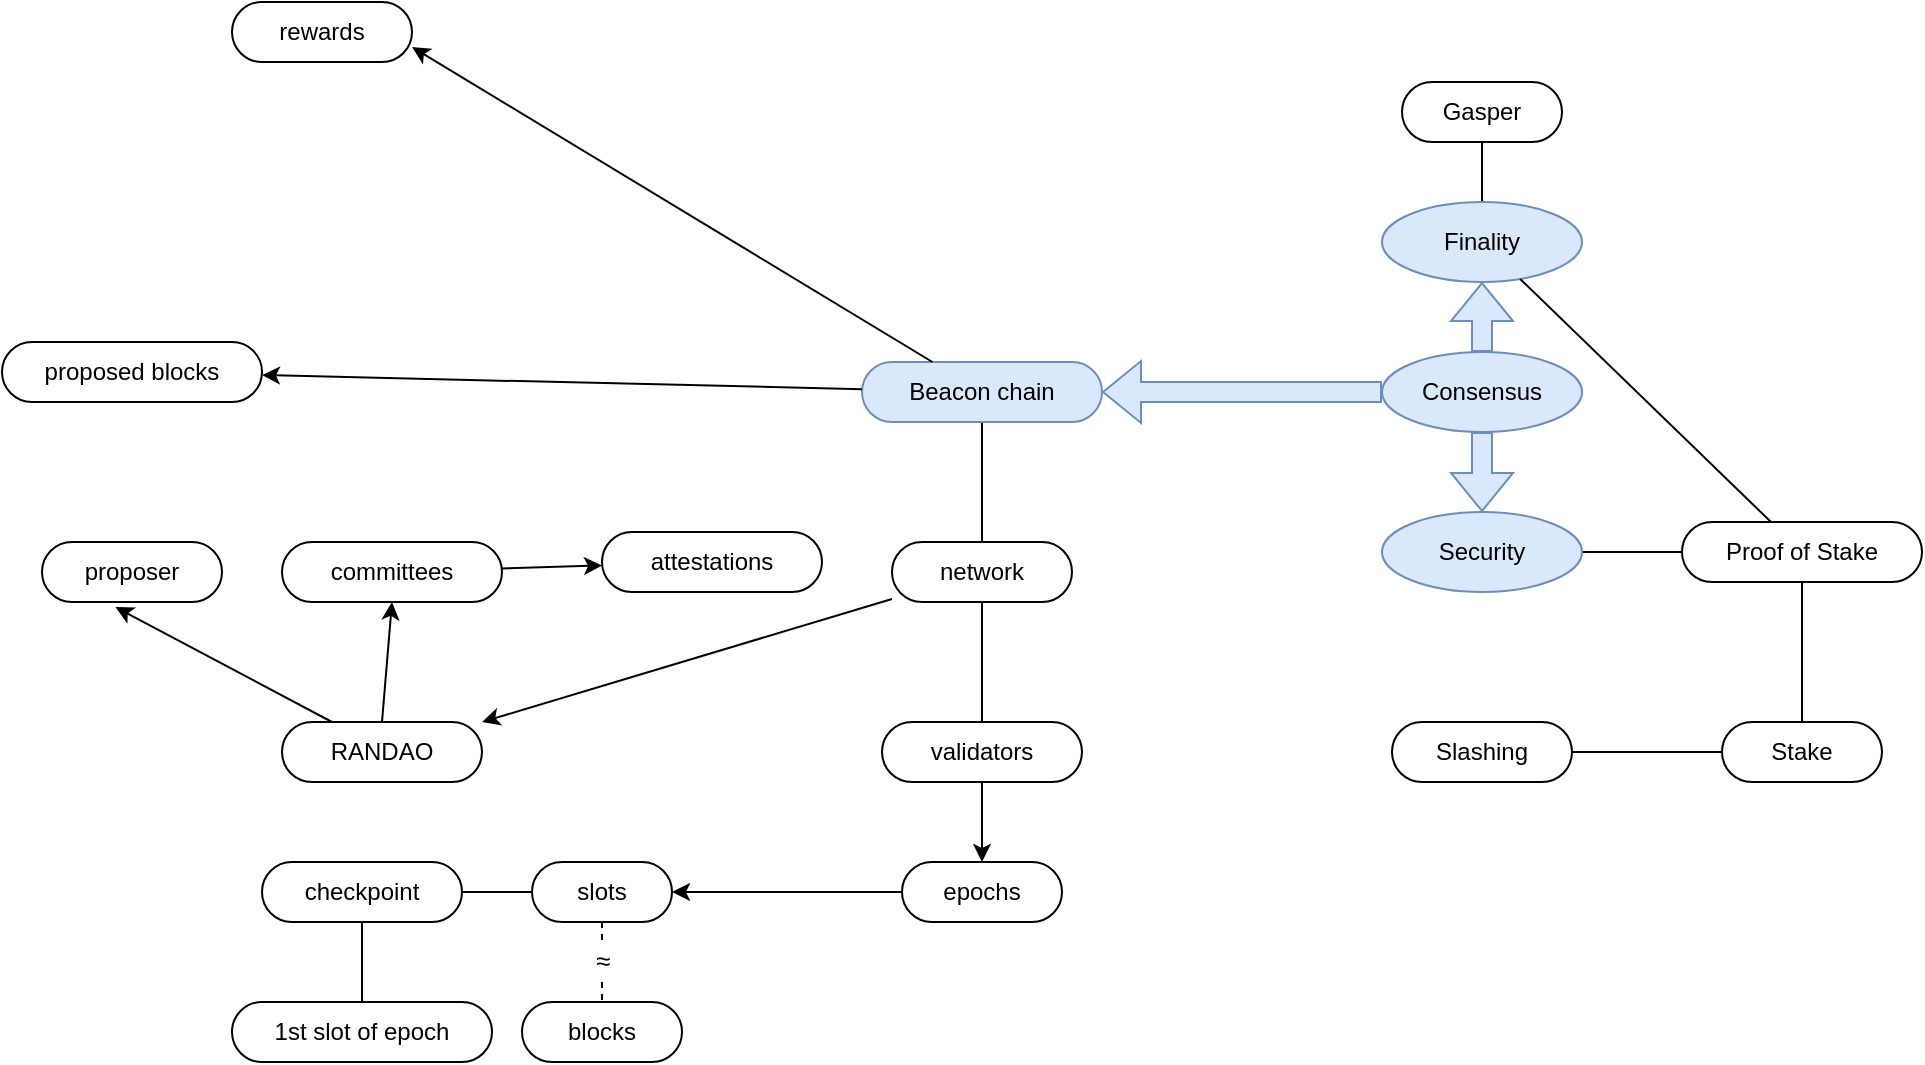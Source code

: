 <mxfile version="27.1.6">
  <diagram name="Página-1" id="a8hVuPVXtJO2H_gj8rDV">
    <mxGraphModel dx="2133" dy="1842" grid="1" gridSize="10" guides="1" tooltips="1" connect="1" arrows="1" fold="1" page="1" pageScale="1" pageWidth="827" pageHeight="1169" math="0" shadow="0">
      <root>
        <mxCell id="0" />
        <mxCell id="1" parent="0" />
        <mxCell id="e8TIdVvF_xzTd81R42CT-82" value="" style="rounded=0;orthogonalLoop=1;jettySize=auto;html=1;startArrow=none;endArrow=block;segment=10;sourcePerimeterSpacing=0;targetPerimeterSpacing=0;shape=flexArrow;fillColor=#dae8fc;strokeColor=#6c8ebf;" edge="1" parent="1" source="0aKGZR3EP1oLVy50rAR6-6" target="e8TIdVvF_xzTd81R42CT-81">
          <mxGeometry relative="1" as="geometry" />
        </mxCell>
        <mxCell id="e8TIdVvF_xzTd81R42CT-90" value="" style="rounded=0;orthogonalLoop=1;jettySize=auto;html=1;startArrow=none;endArrow=block;segment=10;sourcePerimeterSpacing=0;targetPerimeterSpacing=0;shape=flexArrow;fillColor=#dae8fc;strokeColor=#6c8ebf;" edge="1" parent="1" source="0aKGZR3EP1oLVy50rAR6-6" target="e8TIdVvF_xzTd81R42CT-89">
          <mxGeometry relative="1" as="geometry" />
        </mxCell>
        <mxCell id="0aKGZR3EP1oLVy50rAR6-6" value="Consensus" style="ellipse;whiteSpace=wrap;html=1;align=center;treeFolding=1;treeMoving=1;newEdgeStyle={&quot;edgeStyle&quot;:&quot;entityRelationEdgeStyle&quot;,&quot;startArrow&quot;:&quot;none&quot;,&quot;endArrow&quot;:&quot;none&quot;,&quot;segment&quot;:10,&quot;curved&quot;:1,&quot;sourcePerimeterSpacing&quot;:0,&quot;targetPerimeterSpacing&quot;:0};fillColor=#dae8fc;strokeColor=#6c8ebf;" parent="1" vertex="1">
          <mxGeometry x="420" y="35" width="100" height="40" as="geometry" />
        </mxCell>
        <mxCell id="0aKGZR3EP1oLVy50rAR6-16" value="" style="edgeStyle=entityRelationEdgeStyle;rounded=0;orthogonalLoop=1;jettySize=auto;html=1;startArrow=none;endArrow=none;segment=10;curved=1;sourcePerimeterSpacing=0;targetPerimeterSpacing=0;" parent="1" source="0aKGZR3EP1oLVy50rAR6-6" target="0aKGZR3EP1oLVy50rAR6-15" edge="1">
          <mxGeometry relative="1" as="geometry">
            <mxPoint x="270" y="180" as="sourcePoint" />
          </mxGeometry>
        </mxCell>
        <mxCell id="e8TIdVvF_xzTd81R42CT-59" value="" style="rounded=0;orthogonalLoop=1;jettySize=auto;html=1;startArrow=none;endArrow=classic;segment=10;sourcePerimeterSpacing=0;targetPerimeterSpacing=0;endFill=1;" edge="1" parent="1" source="e8TIdVvF_xzTd81R42CT-93" target="e8TIdVvF_xzTd81R42CT-58">
          <mxGeometry relative="1" as="geometry" />
        </mxCell>
        <mxCell id="e8TIdVvF_xzTd81R42CT-83" value="" style="rounded=0;orthogonalLoop=1;jettySize=auto;html=1;startArrow=block;endArrow=none;segment=10;sourcePerimeterSpacing=0;targetPerimeterSpacing=0;shape=flexArrow;startFill=0;fillColor=#dae8fc;strokeColor=#6c8ebf;" edge="1" parent="1" source="0aKGZR3EP1oLVy50rAR6-15" target="0aKGZR3EP1oLVy50rAR6-6">
          <mxGeometry relative="1" as="geometry" />
        </mxCell>
        <mxCell id="e8TIdVvF_xzTd81R42CT-94" value="" style="rounded=0;orthogonalLoop=1;jettySize=auto;html=1;startArrow=none;endArrow=none;segment=10;sourcePerimeterSpacing=0;targetPerimeterSpacing=0;" edge="1" parent="1" source="0aKGZR3EP1oLVy50rAR6-15" target="e8TIdVvF_xzTd81R42CT-93">
          <mxGeometry relative="1" as="geometry" />
        </mxCell>
        <mxCell id="0aKGZR3EP1oLVy50rAR6-15" value="Beacon chain" style="whiteSpace=wrap;html=1;rounded=1;arcSize=50;align=center;verticalAlign=middle;strokeWidth=1;autosize=1;spacing=4;treeFolding=1;treeMoving=1;newEdgeStyle={&quot;edgeStyle&quot;:&quot;entityRelationEdgeStyle&quot;,&quot;startArrow&quot;:&quot;none&quot;,&quot;endArrow&quot;:&quot;none&quot;,&quot;segment&quot;:10,&quot;curved&quot;:1,&quot;sourcePerimeterSpacing&quot;:0,&quot;targetPerimeterSpacing&quot;:0};fillColor=#dae8fc;strokeColor=#6c8ebf;" parent="1" vertex="1">
          <mxGeometry x="160" y="40" width="120" height="30" as="geometry" />
        </mxCell>
        <mxCell id="0aKGZR3EP1oLVy50rAR6-19" value="Committees" style="whiteSpace=wrap;html=1;rounded=1;arcSize=50;align=center;verticalAlign=middle;strokeWidth=1;autosize=1;spacing=4;treeFolding=1;treeMoving=1;newEdgeStyle={&quot;edgeStyle&quot;:&quot;entityRelationEdgeStyle&quot;,&quot;startArrow&quot;:&quot;none&quot;,&quot;endArrow&quot;:&quot;none&quot;,&quot;segment&quot;:10,&quot;curved&quot;:1,&quot;sourcePerimeterSpacing&quot;:0,&quot;targetPerimeterSpacing&quot;:0};" parent="1" vertex="1" visible="0">
          <mxGeometry x="15" y="275" width="110" height="30" as="geometry" />
        </mxCell>
        <mxCell id="e8TIdVvF_xzTd81R42CT-1" value="Proposer" style="whiteSpace=wrap;html=1;rounded=1;arcSize=50;align=center;verticalAlign=middle;strokeWidth=1;autosize=1;spacing=4;treeFolding=1;treeMoving=1;newEdgeStyle={&quot;edgeStyle&quot;:&quot;entityRelationEdgeStyle&quot;,&quot;startArrow&quot;:&quot;none&quot;,&quot;endArrow&quot;:&quot;none&quot;,&quot;segment&quot;:10,&quot;curved&quot;:1,&quot;sourcePerimeterSpacing&quot;:0,&quot;targetPerimeterSpacing&quot;:0};" vertex="1" visible="0" parent="1">
          <mxGeometry x="20" y="55" width="90" height="30" as="geometry" />
        </mxCell>
        <mxCell id="e8TIdVvF_xzTd81R42CT-10" value="" style="rounded=0;orthogonalLoop=1;jettySize=auto;html=1;startArrow=none;endArrow=classic;segment=10;sourcePerimeterSpacing=0;targetPerimeterSpacing=0;endFill=1;" edge="1" parent="1" source="0aKGZR3EP1oLVy50rAR6-15" target="e8TIdVvF_xzTd81R42CT-9">
          <mxGeometry relative="1" as="geometry" />
        </mxCell>
        <mxCell id="e8TIdVvF_xzTd81R42CT-92" style="rounded=0;orthogonalLoop=1;jettySize=auto;html=1;startArrow=none;endArrow=classic;segment=10;sourcePerimeterSpacing=0;targetPerimeterSpacing=0;entryX=1;entryY=0.75;entryDx=0;entryDy=0;endFill=1;" edge="1" parent="1" source="0aKGZR3EP1oLVy50rAR6-15" target="e8TIdVvF_xzTd81R42CT-91">
          <mxGeometry relative="1" as="geometry">
            <mxPoint x="230" y="80" as="sourcePoint" />
          </mxGeometry>
        </mxCell>
        <mxCell id="e8TIdVvF_xzTd81R42CT-9" value="proposed blocks" style="whiteSpace=wrap;html=1;rounded=1;arcSize=50;align=center;verticalAlign=middle;strokeWidth=1;autosize=1;spacing=4;treeFolding=1;treeMoving=1;newEdgeStyle={&quot;edgeStyle&quot;:&quot;entityRelationEdgeStyle&quot;,&quot;startArrow&quot;:&quot;none&quot;,&quot;endArrow&quot;:&quot;none&quot;,&quot;segment&quot;:10,&quot;curved&quot;:1,&quot;sourcePerimeterSpacing&quot;:0,&quot;targetPerimeterSpacing&quot;:0};" vertex="1" parent="1">
          <mxGeometry x="-270" y="30" width="130" height="30" as="geometry" />
        </mxCell>
        <mxCell id="e8TIdVvF_xzTd81R42CT-22" value="" style="rounded=0;orthogonalLoop=1;jettySize=auto;html=1;startArrow=none;endArrow=none;segment=10;sourcePerimeterSpacing=0;targetPerimeterSpacing=0;exitX=0.5;exitY=1;exitDx=0;exitDy=0;" edge="1" parent="1" source="e8TIdVvF_xzTd81R42CT-81" target="e8TIdVvF_xzTd81R42CT-21">
          <mxGeometry relative="1" as="geometry">
            <mxPoint x="700" y="35" as="sourcePoint" />
          </mxGeometry>
        </mxCell>
        <mxCell id="e8TIdVvF_xzTd81R42CT-24" value="" style="rounded=0;orthogonalLoop=1;jettySize=auto;html=1;startArrow=none;endArrow=none;segment=10;sourcePerimeterSpacing=0;targetPerimeterSpacing=0;" edge="1" parent="1" source="e8TIdVvF_xzTd81R42CT-21" target="e8TIdVvF_xzTd81R42CT-23" visible="0">
          <mxGeometry relative="1" as="geometry" />
        </mxCell>
        <mxCell id="e8TIdVvF_xzTd81R42CT-26" value="" style="rounded=0;orthogonalLoop=1;jettySize=auto;html=1;startArrow=none;endArrow=none;segment=10;sourcePerimeterSpacing=0;targetPerimeterSpacing=0;" edge="1" parent="1" source="e8TIdVvF_xzTd81R42CT-21" target="e8TIdVvF_xzTd81R42CT-25" visible="0">
          <mxGeometry relative="1" as="geometry" />
        </mxCell>
        <mxCell id="e8TIdVvF_xzTd81R42CT-21" value="Gasper" style="whiteSpace=wrap;html=1;rounded=1;arcSize=50;align=center;verticalAlign=middle;strokeWidth=1;autosize=1;spacing=4;treeFolding=1;treeMoving=1;newEdgeStyle={&quot;edgeStyle&quot;:&quot;entityRelationEdgeStyle&quot;,&quot;startArrow&quot;:&quot;none&quot;,&quot;endArrow&quot;:&quot;none&quot;,&quot;segment&quot;:10,&quot;curved&quot;:1,&quot;sourcePerimeterSpacing&quot;:0,&quot;targetPerimeterSpacing&quot;:0};" vertex="1" collapsed="1" parent="1">
          <mxGeometry x="430" y="-100" width="80" height="30" as="geometry" />
        </mxCell>
        <mxCell id="e8TIdVvF_xzTd81R42CT-23" value="Casper" style="whiteSpace=wrap;html=1;rounded=1;arcSize=50;align=center;verticalAlign=middle;strokeWidth=1;autosize=1;spacing=4;treeFolding=1;treeMoving=1;newEdgeStyle={&quot;edgeStyle&quot;:&quot;entityRelationEdgeStyle&quot;,&quot;startArrow&quot;:&quot;none&quot;,&quot;endArrow&quot;:&quot;none&quot;,&quot;segment&quot;:10,&quot;curved&quot;:1,&quot;sourcePerimeterSpacing&quot;:0,&quot;targetPerimeterSpacing&quot;:0};" vertex="1" visible="0" parent="1">
          <mxGeometry x="360" y="-50" width="80" height="30" as="geometry" />
        </mxCell>
        <mxCell id="e8TIdVvF_xzTd81R42CT-25" value="LMD GHOST" style="whiteSpace=wrap;html=1;rounded=1;arcSize=50;align=center;verticalAlign=middle;strokeWidth=1;autosize=1;spacing=4;treeFolding=1;treeMoving=1;newEdgeStyle={&quot;edgeStyle&quot;:&quot;entityRelationEdgeStyle&quot;,&quot;startArrow&quot;:&quot;none&quot;,&quot;endArrow&quot;:&quot;none&quot;,&quot;segment&quot;:10,&quot;curved&quot;:1,&quot;sourcePerimeterSpacing&quot;:0,&quot;targetPerimeterSpacing&quot;:0};" vertex="1" visible="0" parent="1">
          <mxGeometry x="480" y="-50" width="120" height="30" as="geometry" />
        </mxCell>
        <mxCell id="e8TIdVvF_xzTd81R42CT-42" value="attestations" style="whiteSpace=wrap;html=1;rounded=1;arcSize=50;align=center;verticalAlign=middle;strokeWidth=1;autosize=1;spacing=4;treeFolding=1;treeMoving=1;newEdgeStyle={&quot;edgeStyle&quot;:&quot;entityRelationEdgeStyle&quot;,&quot;startArrow&quot;:&quot;none&quot;,&quot;endArrow&quot;:&quot;none&quot;,&quot;segment&quot;:10,&quot;curved&quot;:1,&quot;sourcePerimeterSpacing&quot;:0,&quot;targetPerimeterSpacing&quot;:0};" vertex="1" parent="1">
          <mxGeometry x="30" y="125" width="110" height="30" as="geometry" />
        </mxCell>
        <mxCell id="e8TIdVvF_xzTd81R42CT-103" style="rounded=0;orthogonalLoop=1;jettySize=auto;html=1;startArrow=none;endArrow=classic;segment=10;sourcePerimeterSpacing=0;targetPerimeterSpacing=0;exitX=0.5;exitY=0;exitDx=0;exitDy=0;entryX=0.5;entryY=1;entryDx=0;entryDy=0;endFill=1;" edge="1" parent="1" source="e8TIdVvF_xzTd81R42CT-58" target="e8TIdVvF_xzTd81R42CT-67">
          <mxGeometry relative="1" as="geometry" />
        </mxCell>
        <mxCell id="e8TIdVvF_xzTd81R42CT-58" value="RANDAO" style="whiteSpace=wrap;html=1;rounded=1;arcSize=50;align=center;verticalAlign=middle;strokeWidth=1;autosize=1;spacing=4;treeFolding=1;treeMoving=1;newEdgeStyle={&quot;edgeStyle&quot;:&quot;entityRelationEdgeStyle&quot;,&quot;startArrow&quot;:&quot;none&quot;,&quot;endArrow&quot;:&quot;none&quot;,&quot;segment&quot;:10,&quot;curved&quot;:1,&quot;sourcePerimeterSpacing&quot;:0,&quot;targetPerimeterSpacing&quot;:0};" vertex="1" parent="1">
          <mxGeometry x="-130" y="220" width="100" height="30" as="geometry" />
        </mxCell>
        <mxCell id="e8TIdVvF_xzTd81R42CT-63" value="" style="rounded=0;orthogonalLoop=1;jettySize=auto;html=1;startArrow=none;endArrow=classic;segment=10;sourcePerimeterSpacing=0;targetPerimeterSpacing=0;endFill=1;" edge="1" parent="1" source="e8TIdVvF_xzTd81R42CT-60" target="e8TIdVvF_xzTd81R42CT-62">
          <mxGeometry relative="1" as="geometry" />
        </mxCell>
        <mxCell id="e8TIdVvF_xzTd81R42CT-60" value="epochs" style="whiteSpace=wrap;html=1;rounded=1;arcSize=50;align=center;verticalAlign=middle;strokeWidth=1;autosize=1;spacing=4;treeFolding=1;treeMoving=1;newEdgeStyle={&quot;edgeStyle&quot;:&quot;entityRelationEdgeStyle&quot;,&quot;startArrow&quot;:&quot;none&quot;,&quot;endArrow&quot;:&quot;none&quot;,&quot;segment&quot;:10,&quot;curved&quot;:1,&quot;sourcePerimeterSpacing&quot;:0,&quot;targetPerimeterSpacing&quot;:0};" vertex="1" parent="1">
          <mxGeometry x="180" y="290" width="80" height="30" as="geometry" />
        </mxCell>
        <mxCell id="e8TIdVvF_xzTd81R42CT-65" value="" style="rounded=0;orthogonalLoop=1;jettySize=auto;html=1;startArrow=none;endArrow=none;segment=10;sourcePerimeterSpacing=0;targetPerimeterSpacing=0;dashed=1;" edge="1" parent="1" source="e8TIdVvF_xzTd81R42CT-62" target="e8TIdVvF_xzTd81R42CT-64">
          <mxGeometry relative="1" as="geometry" />
        </mxCell>
        <mxCell id="e8TIdVvF_xzTd81R42CT-66" value="≈" style="edgeLabel;html=1;align=center;verticalAlign=middle;resizable=0;points=[];fontSize=13;" vertex="1" connectable="0" parent="e8TIdVvF_xzTd81R42CT-65">
          <mxGeometry x="-0.065" relative="1" as="geometry">
            <mxPoint as="offset" />
          </mxGeometry>
        </mxCell>
        <mxCell id="e8TIdVvF_xzTd81R42CT-96" value="" style="rounded=0;orthogonalLoop=1;jettySize=auto;html=1;startArrow=none;endArrow=none;segment=10;sourcePerimeterSpacing=0;targetPerimeterSpacing=0;" edge="1" parent="1" source="e8TIdVvF_xzTd81R42CT-62" target="e8TIdVvF_xzTd81R42CT-95">
          <mxGeometry relative="1" as="geometry" />
        </mxCell>
        <mxCell id="e8TIdVvF_xzTd81R42CT-62" value="slots" style="whiteSpace=wrap;html=1;rounded=1;arcSize=50;align=center;verticalAlign=middle;strokeWidth=1;autosize=1;spacing=4;treeFolding=1;treeMoving=1;newEdgeStyle={&quot;edgeStyle&quot;:&quot;entityRelationEdgeStyle&quot;,&quot;startArrow&quot;:&quot;none&quot;,&quot;endArrow&quot;:&quot;none&quot;,&quot;segment&quot;:10,&quot;curved&quot;:1,&quot;sourcePerimeterSpacing&quot;:0,&quot;targetPerimeterSpacing&quot;:0};" vertex="1" parent="1">
          <mxGeometry x="-5" y="290" width="70" height="30" as="geometry" />
        </mxCell>
        <mxCell id="e8TIdVvF_xzTd81R42CT-64" value="blocks" style="whiteSpace=wrap;html=1;rounded=1;arcSize=50;align=center;verticalAlign=middle;strokeWidth=1;autosize=1;spacing=4;treeFolding=1;treeMoving=1;newEdgeStyle={&quot;edgeStyle&quot;:&quot;entityRelationEdgeStyle&quot;,&quot;startArrow&quot;:&quot;none&quot;,&quot;endArrow&quot;:&quot;none&quot;,&quot;segment&quot;:10,&quot;curved&quot;:1,&quot;sourcePerimeterSpacing&quot;:0,&quot;targetPerimeterSpacing&quot;:0};" vertex="1" parent="1">
          <mxGeometry x="-10" y="360" width="80" height="30" as="geometry" />
        </mxCell>
        <mxCell id="e8TIdVvF_xzTd81R42CT-73" value="" style="rounded=0;orthogonalLoop=1;jettySize=auto;html=1;startArrow=none;endArrow=classic;segment=10;sourcePerimeterSpacing=0;targetPerimeterSpacing=0;endFill=1;" edge="1" parent="1" source="e8TIdVvF_xzTd81R42CT-67" target="e8TIdVvF_xzTd81R42CT-42">
          <mxGeometry relative="1" as="geometry" />
        </mxCell>
        <mxCell id="e8TIdVvF_xzTd81R42CT-67" value="committees" style="whiteSpace=wrap;html=1;rounded=1;arcSize=50;align=center;verticalAlign=middle;strokeWidth=1;autosize=1;spacing=4;treeFolding=1;treeMoving=1;newEdgeStyle={&quot;edgeStyle&quot;:&quot;entityRelationEdgeStyle&quot;,&quot;startArrow&quot;:&quot;none&quot;,&quot;endArrow&quot;:&quot;none&quot;,&quot;segment&quot;:10,&quot;curved&quot;:1,&quot;sourcePerimeterSpacing&quot;:0,&quot;targetPerimeterSpacing&quot;:0};" vertex="1" parent="1">
          <mxGeometry x="-130" y="130" width="110" height="30" as="geometry" />
        </mxCell>
        <mxCell id="e8TIdVvF_xzTd81R42CT-69" value="proposer" style="whiteSpace=wrap;html=1;rounded=1;arcSize=50;align=center;verticalAlign=middle;strokeWidth=1;autosize=1;spacing=4;treeFolding=1;treeMoving=1;newEdgeStyle={&quot;edgeStyle&quot;:&quot;entityRelationEdgeStyle&quot;,&quot;startArrow&quot;:&quot;none&quot;,&quot;endArrow&quot;:&quot;none&quot;,&quot;segment&quot;:10,&quot;curved&quot;:1,&quot;sourcePerimeterSpacing&quot;:0,&quot;targetPerimeterSpacing&quot;:0};" vertex="1" parent="1">
          <mxGeometry x="-250" y="130" width="90" height="30" as="geometry" />
        </mxCell>
        <mxCell id="e8TIdVvF_xzTd81R42CT-81" value="Finality" style="ellipse;whiteSpace=wrap;html=1;align=center;treeFolding=1;treeMoving=1;newEdgeStyle={&quot;edgeStyle&quot;:&quot;entityRelationEdgeStyle&quot;,&quot;startArrow&quot;:&quot;none&quot;,&quot;endArrow&quot;:&quot;none&quot;,&quot;segment&quot;:10,&quot;curved&quot;:1,&quot;sourcePerimeterSpacing&quot;:0,&quot;targetPerimeterSpacing&quot;:0};fillColor=#dae8fc;strokeColor=#6c8ebf;" vertex="1" parent="1">
          <mxGeometry x="420" y="-40" width="100" height="40" as="geometry" />
        </mxCell>
        <mxCell id="e8TIdVvF_xzTd81R42CT-102" value="" style="rounded=0;orthogonalLoop=1;jettySize=auto;html=1;startArrow=none;endArrow=none;segment=10;sourcePerimeterSpacing=0;targetPerimeterSpacing=0;" edge="1" parent="1" source="e8TIdVvF_xzTd81R42CT-87" target="e8TIdVvF_xzTd81R42CT-89">
          <mxGeometry relative="1" as="geometry" />
        </mxCell>
        <mxCell id="e8TIdVvF_xzTd81R42CT-111" style="rounded=0;orthogonalLoop=1;jettySize=auto;html=1;startArrow=none;endArrow=none;segment=10;sourcePerimeterSpacing=0;targetPerimeterSpacing=0;" edge="1" parent="1" source="e8TIdVvF_xzTd81R42CT-87" target="e8TIdVvF_xzTd81R42CT-109">
          <mxGeometry relative="1" as="geometry" />
        </mxCell>
        <mxCell id="e8TIdVvF_xzTd81R42CT-87" value="Proof of Stake" style="whiteSpace=wrap;html=1;rounded=1;arcSize=50;align=center;verticalAlign=middle;strokeWidth=1;autosize=1;spacing=4;treeFolding=1;treeMoving=1;newEdgeStyle={&quot;edgeStyle&quot;:&quot;entityRelationEdgeStyle&quot;,&quot;startArrow&quot;:&quot;none&quot;,&quot;endArrow&quot;:&quot;none&quot;,&quot;segment&quot;:10,&quot;curved&quot;:1,&quot;sourcePerimeterSpacing&quot;:0,&quot;targetPerimeterSpacing&quot;:0};" vertex="1" parent="1">
          <mxGeometry x="570" y="120" width="120" height="30" as="geometry" />
        </mxCell>
        <mxCell id="e8TIdVvF_xzTd81R42CT-88" style="rounded=0;orthogonalLoop=1;jettySize=auto;html=1;startArrow=none;endArrow=none;segment=10;sourcePerimeterSpacing=0;targetPerimeterSpacing=0;" edge="1" parent="1" source="e8TIdVvF_xzTd81R42CT-81" target="e8TIdVvF_xzTd81R42CT-87">
          <mxGeometry relative="1" as="geometry" />
        </mxCell>
        <mxCell id="e8TIdVvF_xzTd81R42CT-89" value="Security" style="ellipse;whiteSpace=wrap;html=1;align=center;treeFolding=1;treeMoving=1;newEdgeStyle={&quot;edgeStyle&quot;:&quot;entityRelationEdgeStyle&quot;,&quot;startArrow&quot;:&quot;none&quot;,&quot;endArrow&quot;:&quot;none&quot;,&quot;segment&quot;:10,&quot;curved&quot;:1,&quot;sourcePerimeterSpacing&quot;:0,&quot;targetPerimeterSpacing&quot;:0};fillColor=#dae8fc;strokeColor=#6c8ebf;" vertex="1" parent="1">
          <mxGeometry x="420" y="115" width="100" height="40" as="geometry" />
        </mxCell>
        <mxCell id="e8TIdVvF_xzTd81R42CT-91" value="rewards" style="whiteSpace=wrap;html=1;rounded=1;arcSize=50;align=center;verticalAlign=middle;strokeWidth=1;autosize=1;spacing=4;treeFolding=1;treeMoving=1;newEdgeStyle={&quot;edgeStyle&quot;:&quot;entityRelationEdgeStyle&quot;,&quot;startArrow&quot;:&quot;none&quot;,&quot;endArrow&quot;:&quot;none&quot;,&quot;segment&quot;:10,&quot;curved&quot;:1,&quot;sourcePerimeterSpacing&quot;:0,&quot;targetPerimeterSpacing&quot;:0};" vertex="1" parent="1">
          <mxGeometry x="-155" y="-140" width="90" height="30" as="geometry" />
        </mxCell>
        <mxCell id="e8TIdVvF_xzTd81R42CT-100" value="" style="rounded=0;orthogonalLoop=1;jettySize=auto;html=1;startArrow=none;endArrow=none;segment=10;sourcePerimeterSpacing=0;targetPerimeterSpacing=0;" edge="1" parent="1" source="e8TIdVvF_xzTd81R42CT-93" target="e8TIdVvF_xzTd81R42CT-99">
          <mxGeometry relative="1" as="geometry" />
        </mxCell>
        <mxCell id="e8TIdVvF_xzTd81R42CT-93" value="network" style="whiteSpace=wrap;html=1;rounded=1;arcSize=50;align=center;verticalAlign=middle;strokeWidth=1;autosize=1;spacing=4;treeFolding=1;treeMoving=1;newEdgeStyle={&quot;edgeStyle&quot;:&quot;entityRelationEdgeStyle&quot;,&quot;startArrow&quot;:&quot;none&quot;,&quot;endArrow&quot;:&quot;none&quot;,&quot;segment&quot;:10,&quot;curved&quot;:1,&quot;sourcePerimeterSpacing&quot;:0,&quot;targetPerimeterSpacing&quot;:0};" vertex="1" parent="1">
          <mxGeometry x="175" y="130" width="90" height="30" as="geometry" />
        </mxCell>
        <mxCell id="e8TIdVvF_xzTd81R42CT-98" value="" style="rounded=0;orthogonalLoop=1;jettySize=auto;html=1;startArrow=none;endArrow=none;segment=10;sourcePerimeterSpacing=0;targetPerimeterSpacing=0;" edge="1" parent="1" source="e8TIdVvF_xzTd81R42CT-95" target="e8TIdVvF_xzTd81R42CT-97">
          <mxGeometry relative="1" as="geometry" />
        </mxCell>
        <mxCell id="e8TIdVvF_xzTd81R42CT-95" value="checkpoint" style="whiteSpace=wrap;html=1;rounded=1;arcSize=50;align=center;verticalAlign=middle;strokeWidth=1;autosize=1;spacing=4;treeFolding=1;treeMoving=1;newEdgeStyle={&quot;edgeStyle&quot;:&quot;entityRelationEdgeStyle&quot;,&quot;startArrow&quot;:&quot;none&quot;,&quot;endArrow&quot;:&quot;none&quot;,&quot;segment&quot;:10,&quot;curved&quot;:1,&quot;sourcePerimeterSpacing&quot;:0,&quot;targetPerimeterSpacing&quot;:0};" vertex="1" parent="1">
          <mxGeometry x="-140" y="290" width="100" height="30" as="geometry" />
        </mxCell>
        <mxCell id="e8TIdVvF_xzTd81R42CT-97" value="1st slot of epoch" style="whiteSpace=wrap;html=1;rounded=1;arcSize=50;align=center;verticalAlign=middle;strokeWidth=1;autosize=1;spacing=4;treeFolding=1;treeMoving=1;newEdgeStyle={&quot;edgeStyle&quot;:&quot;entityRelationEdgeStyle&quot;,&quot;startArrow&quot;:&quot;none&quot;,&quot;endArrow&quot;:&quot;none&quot;,&quot;segment&quot;:10,&quot;curved&quot;:1,&quot;sourcePerimeterSpacing&quot;:0,&quot;targetPerimeterSpacing&quot;:0};" vertex="1" parent="1">
          <mxGeometry x="-155" y="360" width="130" height="30" as="geometry" />
        </mxCell>
        <mxCell id="e8TIdVvF_xzTd81R42CT-99" value="validators" style="whiteSpace=wrap;html=1;rounded=1;arcSize=50;align=center;verticalAlign=middle;strokeWidth=1;autosize=1;spacing=4;treeFolding=1;treeMoving=1;newEdgeStyle={&quot;edgeStyle&quot;:&quot;entityRelationEdgeStyle&quot;,&quot;startArrow&quot;:&quot;none&quot;,&quot;endArrow&quot;:&quot;none&quot;,&quot;segment&quot;:10,&quot;curved&quot;:1,&quot;sourcePerimeterSpacing&quot;:0,&quot;targetPerimeterSpacing&quot;:0};" vertex="1" parent="1">
          <mxGeometry x="170" y="220" width="100" height="30" as="geometry" />
        </mxCell>
        <mxCell id="e8TIdVvF_xzTd81R42CT-104" style="rounded=0;orthogonalLoop=1;jettySize=auto;html=1;startArrow=none;endArrow=classic;segment=10;sourcePerimeterSpacing=0;targetPerimeterSpacing=0;exitX=0.25;exitY=0;exitDx=0;exitDy=0;entryX=0.408;entryY=1.084;entryDx=0;entryDy=0;entryPerimeter=0;endFill=1;" edge="1" parent="1" source="e8TIdVvF_xzTd81R42CT-58" target="e8TIdVvF_xzTd81R42CT-69">
          <mxGeometry relative="1" as="geometry" />
        </mxCell>
        <mxCell id="e8TIdVvF_xzTd81R42CT-105" value="" style="rounded=0;orthogonalLoop=1;jettySize=auto;html=1;startArrow=none;endArrow=classic;segment=10;sourcePerimeterSpacing=0;targetPerimeterSpacing=0;endFill=1;" edge="1" parent="1" source="e8TIdVvF_xzTd81R42CT-99" target="e8TIdVvF_xzTd81R42CT-60">
          <mxGeometry relative="1" as="geometry">
            <mxPoint x="242" y="260" as="sourcePoint" />
            <mxPoint x="140" y="300" as="targetPoint" />
          </mxGeometry>
        </mxCell>
        <mxCell id="e8TIdVvF_xzTd81R42CT-114" value="" style="rounded=0;orthogonalLoop=1;jettySize=auto;html=1;startArrow=none;endArrow=none;segment=10;sourcePerimeterSpacing=0;targetPerimeterSpacing=0;" edge="1" parent="1" source="e8TIdVvF_xzTd81R42CT-109" target="e8TIdVvF_xzTd81R42CT-113">
          <mxGeometry relative="1" as="geometry" />
        </mxCell>
        <mxCell id="e8TIdVvF_xzTd81R42CT-109" value="Stake" style="whiteSpace=wrap;html=1;rounded=1;arcSize=50;align=center;verticalAlign=middle;strokeWidth=1;autosize=1;spacing=4;treeFolding=1;treeMoving=1;newEdgeStyle={&quot;edgeStyle&quot;:&quot;entityRelationEdgeStyle&quot;,&quot;startArrow&quot;:&quot;none&quot;,&quot;endArrow&quot;:&quot;none&quot;,&quot;segment&quot;:10,&quot;curved&quot;:1,&quot;sourcePerimeterSpacing&quot;:0,&quot;targetPerimeterSpacing&quot;:0};" vertex="1" parent="1">
          <mxGeometry x="590" y="220" width="80" height="30" as="geometry" />
        </mxCell>
        <mxCell id="e8TIdVvF_xzTd81R42CT-113" value="Slashing" style="whiteSpace=wrap;html=1;rounded=1;arcSize=50;align=center;verticalAlign=middle;strokeWidth=1;autosize=1;spacing=4;treeFolding=1;treeMoving=1;newEdgeStyle={&quot;edgeStyle&quot;:&quot;entityRelationEdgeStyle&quot;,&quot;startArrow&quot;:&quot;none&quot;,&quot;endArrow&quot;:&quot;none&quot;,&quot;segment&quot;:10,&quot;curved&quot;:1,&quot;sourcePerimeterSpacing&quot;:0,&quot;targetPerimeterSpacing&quot;:0};" vertex="1" parent="1">
          <mxGeometry x="425" y="220" width="90" height="30" as="geometry" />
        </mxCell>
      </root>
    </mxGraphModel>
  </diagram>
</mxfile>

